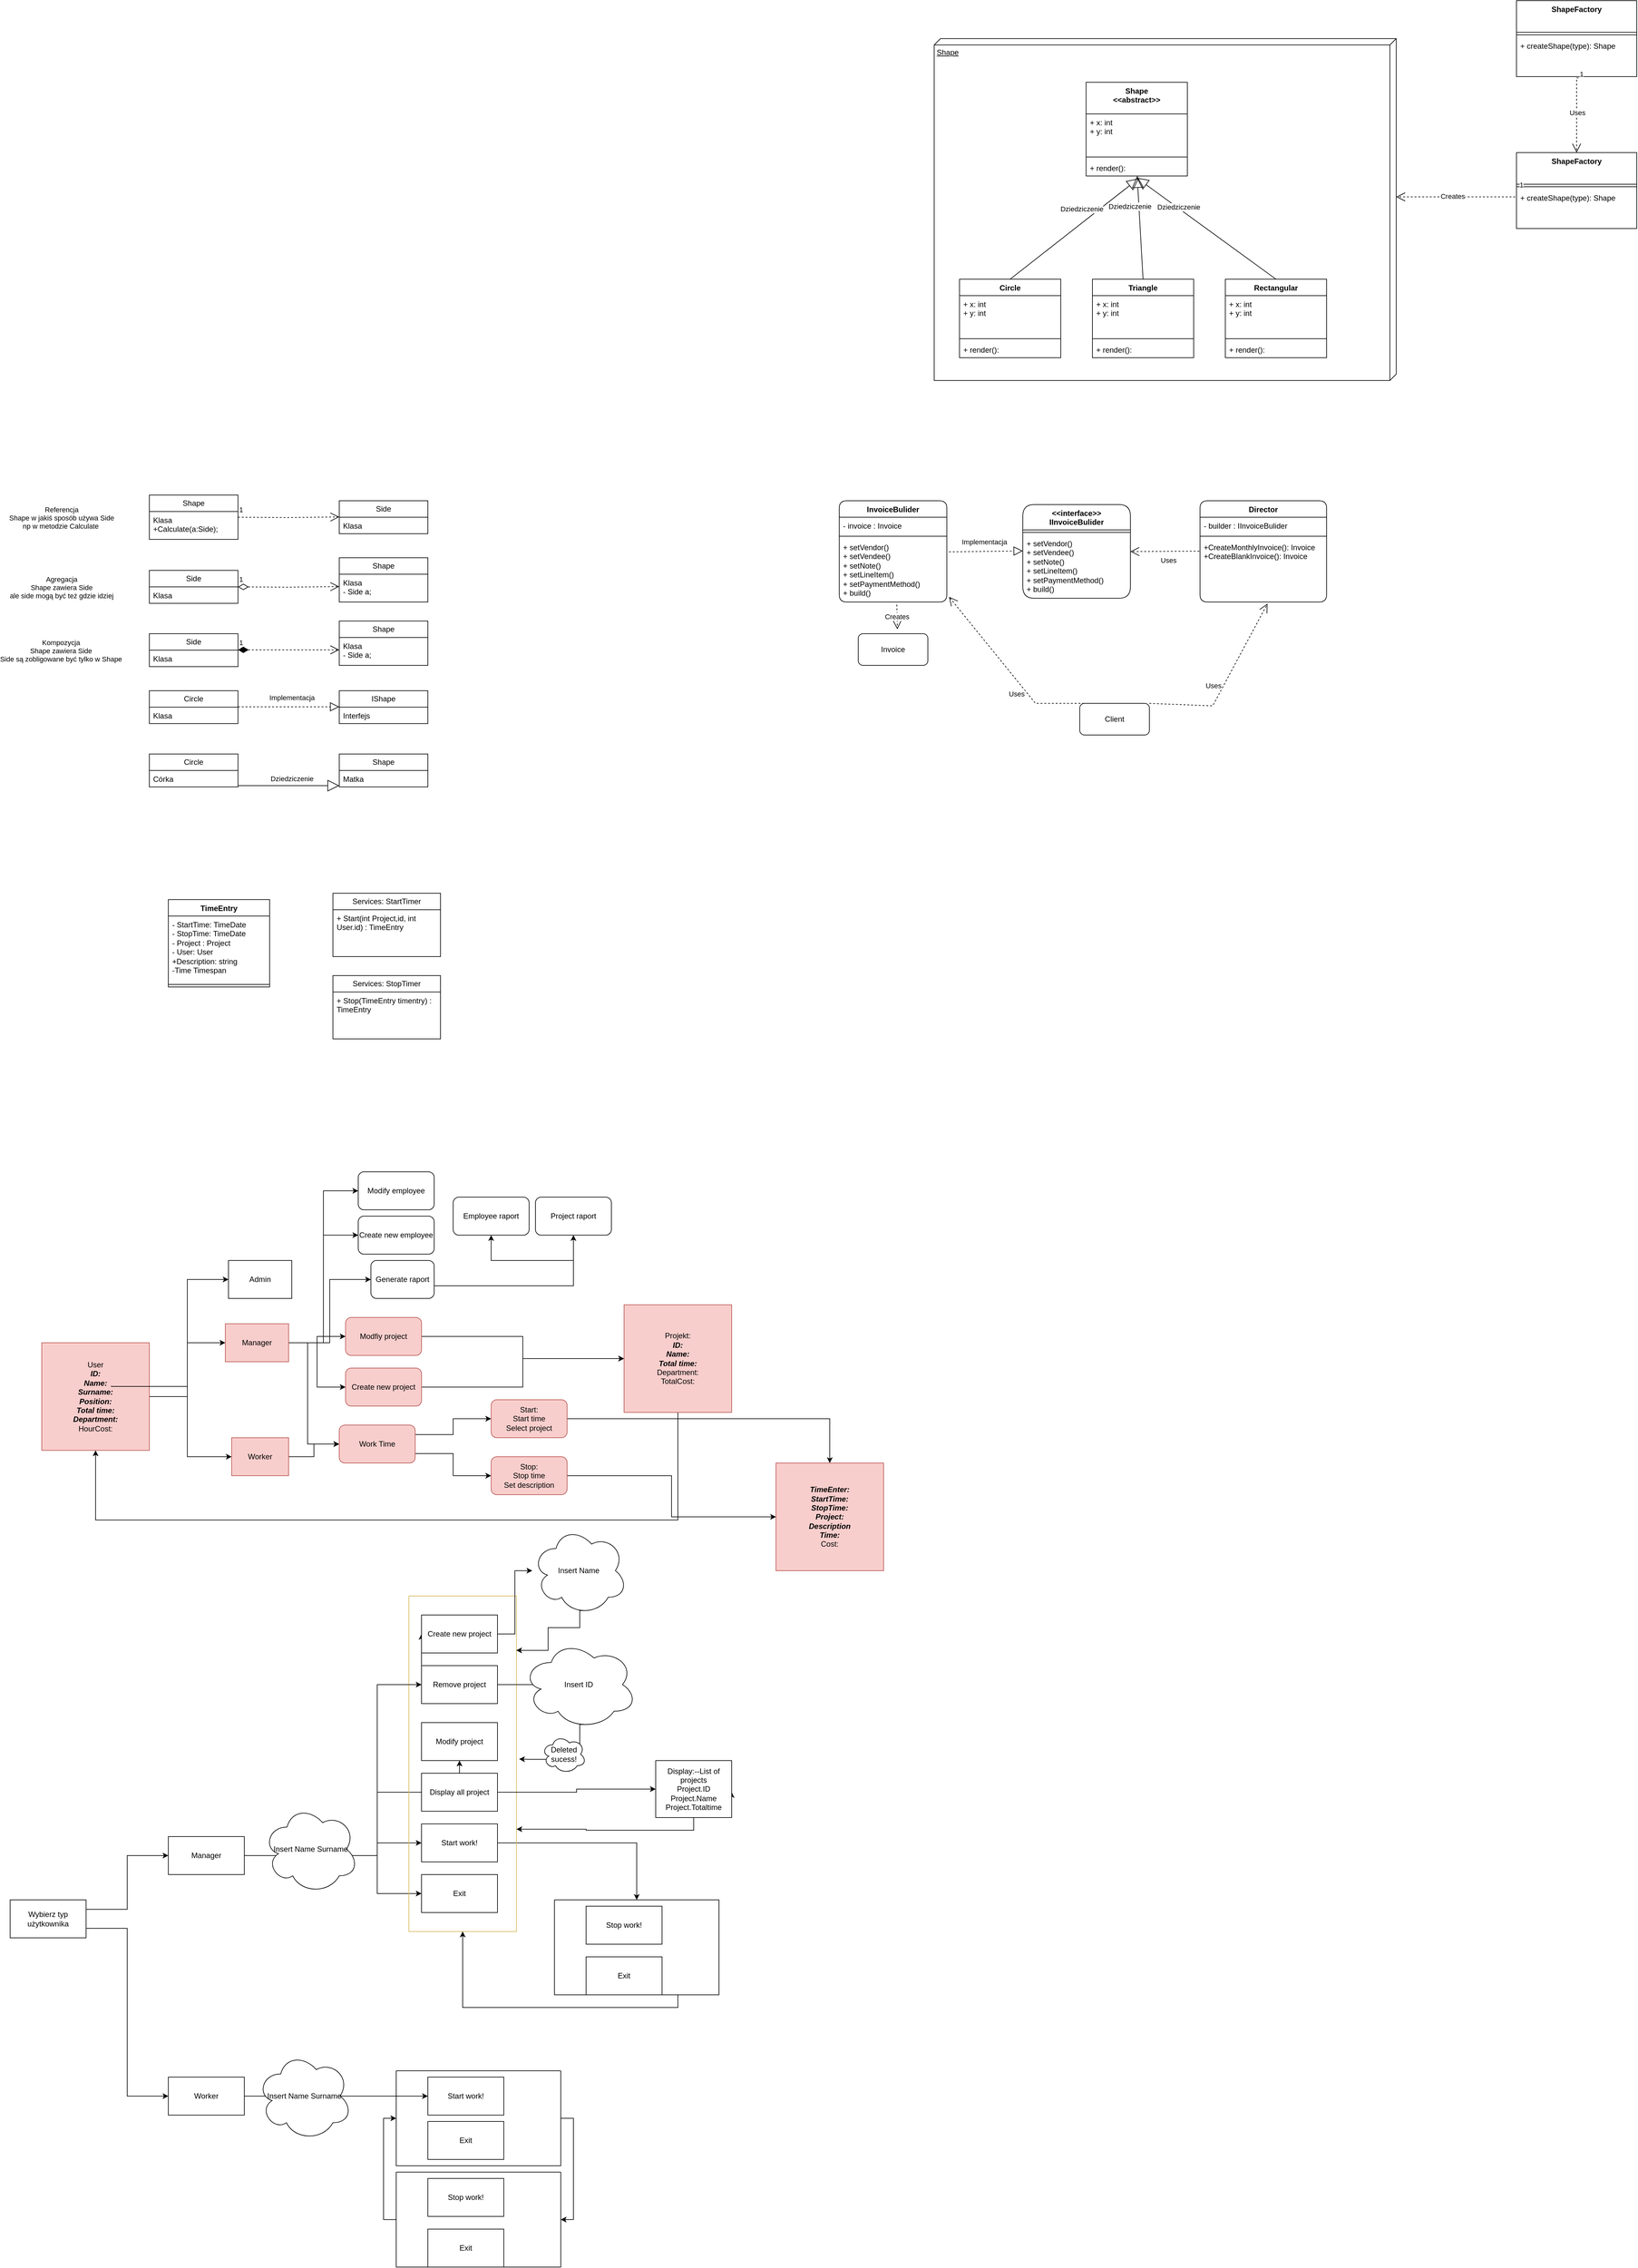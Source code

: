 <mxfile version="23.0.1" type="github">
  <diagram name="Strona-1" id="yKga03g6jz8WkU559Z67">
    <mxGraphModel dx="1434" dy="3084" grid="1" gridSize="10" guides="1" tooltips="1" connect="1" arrows="1" fold="1" page="1" pageScale="1" pageWidth="827" pageHeight="1169" math="0" shadow="0">
      <root>
        <mxCell id="0" />
        <mxCell id="1" parent="0" />
        <mxCell id="mdG-KwgYNuyGTxRHiD6k-51" value="Shape" style="verticalAlign=top;align=left;spacingTop=8;spacingLeft=2;spacingRight=12;shape=cube;size=10;direction=south;fontStyle=4;html=1;whiteSpace=wrap;" vertex="1" parent="1">
          <mxGeometry x="1510" y="-1970" width="730" height="540" as="geometry" />
        </mxCell>
        <mxCell id="QNOfKq-FGGehNb9AUrvW-5" style="edgeStyle=orthogonalEdgeStyle;rounded=0;orthogonalLoop=1;jettySize=auto;html=1;exitX=1;exitY=0.5;exitDx=0;exitDy=0;entryX=0;entryY=0.5;entryDx=0;entryDy=0;" parent="1" source="QNOfKq-FGGehNb9AUrvW-1" target="QNOfKq-FGGehNb9AUrvW-4" edge="1">
          <mxGeometry relative="1" as="geometry" />
        </mxCell>
        <mxCell id="QNOfKq-FGGehNb9AUrvW-7" style="edgeStyle=orthogonalEdgeStyle;rounded=0;orthogonalLoop=1;jettySize=auto;html=1;exitX=1;exitY=0.5;exitDx=0;exitDy=0;" parent="1" source="QNOfKq-FGGehNb9AUrvW-1" target="QNOfKq-FGGehNb9AUrvW-6" edge="1">
          <mxGeometry relative="1" as="geometry">
            <Array as="points">
              <mxPoint x="330" y="175" />
              <mxPoint x="330" y="270" />
            </Array>
          </mxGeometry>
        </mxCell>
        <mxCell id="QNOfKq-FGGehNb9AUrvW-1" value="User&lt;br&gt;&lt;b&gt;&lt;i&gt;ID:&lt;br&gt;Name:&lt;br&gt;Surname:&lt;br&gt;Position:&lt;br&gt;Total time:&lt;br&gt;Department:&lt;/i&gt;&lt;/b&gt;&lt;br&gt;HourCost:" style="rounded=0;whiteSpace=wrap;html=1;fillColor=#f8cecc;strokeColor=#b85450;" parent="1" vertex="1">
          <mxGeometry x="100" y="90" width="170" height="170" as="geometry" />
        </mxCell>
        <mxCell id="QNOfKq-FGGehNb9AUrvW-11" style="edgeStyle=orthogonalEdgeStyle;rounded=0;orthogonalLoop=1;jettySize=auto;html=1;exitX=1;exitY=0.5;exitDx=0;exitDy=0;entryX=0;entryY=0.5;entryDx=0;entryDy=0;" parent="1" source="QNOfKq-FGGehNb9AUrvW-4" target="QNOfKq-FGGehNb9AUrvW-9" edge="1">
          <mxGeometry relative="1" as="geometry">
            <Array as="points">
              <mxPoint x="520" y="90" />
              <mxPoint x="520" y="250" />
            </Array>
          </mxGeometry>
        </mxCell>
        <mxCell id="QNOfKq-FGGehNb9AUrvW-13" style="edgeStyle=orthogonalEdgeStyle;rounded=0;orthogonalLoop=1;jettySize=auto;html=1;exitX=1;exitY=0.5;exitDx=0;exitDy=0;entryX=0;entryY=0.5;entryDx=0;entryDy=0;" parent="1" source="QNOfKq-FGGehNb9AUrvW-4" target="QNOfKq-FGGehNb9AUrvW-12" edge="1">
          <mxGeometry relative="1" as="geometry" />
        </mxCell>
        <mxCell id="QNOfKq-FGGehNb9AUrvW-15" style="edgeStyle=orthogonalEdgeStyle;rounded=0;orthogonalLoop=1;jettySize=auto;html=1;exitX=1;exitY=0.5;exitDx=0;exitDy=0;entryX=0;entryY=0.5;entryDx=0;entryDy=0;" parent="1" source="QNOfKq-FGGehNb9AUrvW-4" target="QNOfKq-FGGehNb9AUrvW-14" edge="1">
          <mxGeometry relative="1" as="geometry" />
        </mxCell>
        <mxCell id="QNOfKq-FGGehNb9AUrvW-16" style="edgeStyle=orthogonalEdgeStyle;rounded=0;orthogonalLoop=1;jettySize=auto;html=1;exitX=1;exitY=0.5;exitDx=0;exitDy=0;entryX=0;entryY=0.5;entryDx=0;entryDy=0;" parent="1" source="QNOfKq-FGGehNb9AUrvW-4" target="QNOfKq-FGGehNb9AUrvW-17" edge="1">
          <mxGeometry relative="1" as="geometry">
            <mxPoint x="530.0" y="20" as="targetPoint" />
          </mxGeometry>
        </mxCell>
        <mxCell id="QNOfKq-FGGehNb9AUrvW-18" style="edgeStyle=orthogonalEdgeStyle;rounded=0;orthogonalLoop=1;jettySize=auto;html=1;exitX=1;exitY=0.5;exitDx=0;exitDy=0;entryX=0;entryY=0.5;entryDx=0;entryDy=0;" parent="1" source="QNOfKq-FGGehNb9AUrvW-4" target="QNOfKq-FGGehNb9AUrvW-19" edge="1">
          <mxGeometry relative="1" as="geometry">
            <mxPoint x="530" y="-70" as="targetPoint" />
          </mxGeometry>
        </mxCell>
        <mxCell id="QNOfKq-FGGehNb9AUrvW-26" style="edgeStyle=orthogonalEdgeStyle;rounded=0;orthogonalLoop=1;jettySize=auto;html=1;exitX=1;exitY=0.5;exitDx=0;exitDy=0;entryX=0;entryY=0.5;entryDx=0;entryDy=0;" parent="1" source="QNOfKq-FGGehNb9AUrvW-4" target="QNOfKq-FGGehNb9AUrvW-25" edge="1">
          <mxGeometry relative="1" as="geometry" />
        </mxCell>
        <mxCell id="QNOfKq-FGGehNb9AUrvW-4" value="Manager" style="rounded=0;whiteSpace=wrap;html=1;fillColor=#f8cecc;strokeColor=#b85450;" parent="1" vertex="1">
          <mxGeometry x="390" y="60" width="100" height="60" as="geometry" />
        </mxCell>
        <mxCell id="QNOfKq-FGGehNb9AUrvW-10" style="edgeStyle=orthogonalEdgeStyle;rounded=0;orthogonalLoop=1;jettySize=auto;html=1;exitX=1;exitY=0.5;exitDx=0;exitDy=0;" parent="1" source="QNOfKq-FGGehNb9AUrvW-6" target="QNOfKq-FGGehNb9AUrvW-9" edge="1">
          <mxGeometry relative="1" as="geometry" />
        </mxCell>
        <mxCell id="QNOfKq-FGGehNb9AUrvW-6" value="Worker" style="rounded=0;whiteSpace=wrap;html=1;fillColor=#f8cecc;strokeColor=#b85450;" parent="1" vertex="1">
          <mxGeometry x="400" y="240" width="90" height="60" as="geometry" />
        </mxCell>
        <mxCell id="QNOfKq-FGGehNb9AUrvW-30" style="edgeStyle=orthogonalEdgeStyle;rounded=0;orthogonalLoop=1;jettySize=auto;html=1;exitX=1;exitY=0.25;exitDx=0;exitDy=0;entryX=0;entryY=0.5;entryDx=0;entryDy=0;" parent="1" source="QNOfKq-FGGehNb9AUrvW-9" target="QNOfKq-FGGehNb9AUrvW-34" edge="1">
          <mxGeometry relative="1" as="geometry">
            <mxPoint x="760" y="235" as="targetPoint" />
          </mxGeometry>
        </mxCell>
        <mxCell id="QNOfKq-FGGehNb9AUrvW-31" style="edgeStyle=orthogonalEdgeStyle;rounded=0;orthogonalLoop=1;jettySize=auto;html=1;exitX=1;exitY=0.75;exitDx=0;exitDy=0;entryX=0;entryY=0.5;entryDx=0;entryDy=0;" parent="1" source="QNOfKq-FGGehNb9AUrvW-9" target="QNOfKq-FGGehNb9AUrvW-32" edge="1">
          <mxGeometry relative="1" as="geometry">
            <mxPoint x="760" y="265" as="targetPoint" />
          </mxGeometry>
        </mxCell>
        <mxCell id="QNOfKq-FGGehNb9AUrvW-9" value="Work Time" style="rounded=1;whiteSpace=wrap;html=1;fillColor=#f8cecc;strokeColor=#b85450;" parent="1" vertex="1">
          <mxGeometry x="570" y="220" width="120" height="60" as="geometry" />
        </mxCell>
        <mxCell id="QNOfKq-FGGehNb9AUrvW-24" style="edgeStyle=orthogonalEdgeStyle;rounded=0;orthogonalLoop=1;jettySize=auto;html=1;exitX=1;exitY=0.5;exitDx=0;exitDy=0;entryX=0;entryY=0.5;entryDx=0;entryDy=0;" parent="1" source="QNOfKq-FGGehNb9AUrvW-12" target="QNOfKq-FGGehNb9AUrvW-23" edge="1">
          <mxGeometry relative="1" as="geometry" />
        </mxCell>
        <mxCell id="QNOfKq-FGGehNb9AUrvW-12" value="Create new project" style="rounded=1;whiteSpace=wrap;html=1;fillColor=#f8cecc;strokeColor=#b85450;" parent="1" vertex="1">
          <mxGeometry x="580" y="130" width="120" height="60" as="geometry" />
        </mxCell>
        <mxCell id="QNOfKq-FGGehNb9AUrvW-35" style="edgeStyle=orthogonalEdgeStyle;rounded=0;orthogonalLoop=1;jettySize=auto;html=1;exitX=1;exitY=0.5;exitDx=0;exitDy=0;entryX=0;entryY=0.5;entryDx=0;entryDy=0;" parent="1" source="QNOfKq-FGGehNb9AUrvW-14" target="QNOfKq-FGGehNb9AUrvW-23" edge="1">
          <mxGeometry relative="1" as="geometry">
            <Array as="points">
              <mxPoint x="860" y="80" />
              <mxPoint x="860" y="115" />
            </Array>
          </mxGeometry>
        </mxCell>
        <mxCell id="QNOfKq-FGGehNb9AUrvW-14" value="Modfiy project" style="rounded=1;whiteSpace=wrap;html=1;fillColor=#f8cecc;strokeColor=#b85450;" parent="1" vertex="1">
          <mxGeometry x="580" y="50" width="120" height="60" as="geometry" />
        </mxCell>
        <mxCell id="QNOfKq-FGGehNb9AUrvW-22" style="edgeStyle=orthogonalEdgeStyle;rounded=0;orthogonalLoop=1;jettySize=auto;html=1;exitX=1;exitY=0.5;exitDx=0;exitDy=0;entryX=0.5;entryY=1;entryDx=0;entryDy=0;" parent="1" source="QNOfKq-FGGehNb9AUrvW-17" target="QNOfKq-FGGehNb9AUrvW-28" edge="1">
          <mxGeometry relative="1" as="geometry">
            <Array as="points">
              <mxPoint x="940" />
              <mxPoint x="940" y="-40" />
              <mxPoint x="810" y="-40" />
            </Array>
          </mxGeometry>
        </mxCell>
        <mxCell id="QNOfKq-FGGehNb9AUrvW-29" style="edgeStyle=orthogonalEdgeStyle;rounded=0;orthogonalLoop=1;jettySize=auto;html=1;exitX=1;exitY=0.5;exitDx=0;exitDy=0;entryX=0.5;entryY=1;entryDx=0;entryDy=0;" parent="1" source="QNOfKq-FGGehNb9AUrvW-17" target="QNOfKq-FGGehNb9AUrvW-21" edge="1">
          <mxGeometry relative="1" as="geometry">
            <Array as="points">
              <mxPoint x="720" />
              <mxPoint x="940" />
            </Array>
          </mxGeometry>
        </mxCell>
        <mxCell id="QNOfKq-FGGehNb9AUrvW-17" value="Generate raport" style="rounded=1;whiteSpace=wrap;html=1;" parent="1" vertex="1">
          <mxGeometry x="620" y="-40" width="100" height="60" as="geometry" />
        </mxCell>
        <mxCell id="QNOfKq-FGGehNb9AUrvW-19" value="Create new employee" style="rounded=1;whiteSpace=wrap;html=1;" parent="1" vertex="1">
          <mxGeometry x="600" y="-110" width="120" height="60" as="geometry" />
        </mxCell>
        <mxCell id="QNOfKq-FGGehNb9AUrvW-21" value="Project raport" style="rounded=1;whiteSpace=wrap;html=1;" parent="1" vertex="1">
          <mxGeometry x="880" y="-140" width="120" height="60" as="geometry" />
        </mxCell>
        <mxCell id="QNOfKq-FGGehNb9AUrvW-27" style="edgeStyle=orthogonalEdgeStyle;rounded=0;orthogonalLoop=1;jettySize=auto;html=1;exitX=0.5;exitY=1;exitDx=0;exitDy=0;entryX=0.5;entryY=1;entryDx=0;entryDy=0;" parent="1" source="QNOfKq-FGGehNb9AUrvW-23" target="QNOfKq-FGGehNb9AUrvW-1" edge="1">
          <mxGeometry relative="1" as="geometry">
            <Array as="points">
              <mxPoint x="1105" y="370" />
              <mxPoint x="185" y="370" />
            </Array>
          </mxGeometry>
        </mxCell>
        <mxCell id="QNOfKq-FGGehNb9AUrvW-23" value="Projekt:&lt;br&gt;&lt;i style=&quot;font-weight: bold;&quot;&gt;ID:&lt;/i&gt;&lt;br&gt;&lt;i style=&quot;font-weight: bold;&quot;&gt;Name:&lt;/i&gt;&lt;br&gt;&lt;i style=&quot;font-weight: bold;&quot;&gt;Total time:&lt;/i&gt;&lt;br&gt;Department:&lt;br&gt;TotalCost:" style="rounded=0;whiteSpace=wrap;html=1;fillColor=#f8cecc;strokeColor=#b85450;" parent="1" vertex="1">
          <mxGeometry x="1020" y="30" width="170" height="170" as="geometry" />
        </mxCell>
        <mxCell id="QNOfKq-FGGehNb9AUrvW-25" value="Modify employee" style="rounded=1;whiteSpace=wrap;html=1;" parent="1" vertex="1">
          <mxGeometry x="600" y="-180" width="120" height="60" as="geometry" />
        </mxCell>
        <mxCell id="QNOfKq-FGGehNb9AUrvW-28" value="Employee raport" style="rounded=1;whiteSpace=wrap;html=1;" parent="1" vertex="1">
          <mxGeometry x="750" y="-140" width="120" height="60" as="geometry" />
        </mxCell>
        <mxCell id="QNOfKq-FGGehNb9AUrvW-38" style="edgeStyle=orthogonalEdgeStyle;rounded=0;orthogonalLoop=1;jettySize=auto;html=1;exitX=1;exitY=0.5;exitDx=0;exitDy=0;" parent="1" source="QNOfKq-FGGehNb9AUrvW-32" target="QNOfKq-FGGehNb9AUrvW-36" edge="1">
          <mxGeometry relative="1" as="geometry" />
        </mxCell>
        <mxCell id="QNOfKq-FGGehNb9AUrvW-32" value="Stop:&lt;br&gt;Stop time&lt;br&gt;Set description" style="rounded=1;whiteSpace=wrap;html=1;fillColor=#f8cecc;strokeColor=#b85450;" parent="1" vertex="1">
          <mxGeometry x="810" y="270" width="120" height="60" as="geometry" />
        </mxCell>
        <mxCell id="QNOfKq-FGGehNb9AUrvW-37" style="edgeStyle=orthogonalEdgeStyle;rounded=0;orthogonalLoop=1;jettySize=auto;html=1;exitX=1;exitY=0.5;exitDx=0;exitDy=0;" parent="1" source="QNOfKq-FGGehNb9AUrvW-34" target="QNOfKq-FGGehNb9AUrvW-36" edge="1">
          <mxGeometry relative="1" as="geometry" />
        </mxCell>
        <mxCell id="QNOfKq-FGGehNb9AUrvW-34" value="Start:&lt;br&gt;Start time&lt;br&gt;Select project" style="rounded=1;whiteSpace=wrap;html=1;fillColor=#f8cecc;strokeColor=#b85450;" parent="1" vertex="1">
          <mxGeometry x="810" y="180" width="120" height="60" as="geometry" />
        </mxCell>
        <mxCell id="QNOfKq-FGGehNb9AUrvW-36" value="&lt;b&gt;&lt;i&gt;TimeEnter:&lt;br&gt;StartTime:&lt;br&gt;StopTime:&lt;br&gt;Project:&lt;br&gt;Description&lt;br&gt;Time:&lt;/i&gt;&lt;/b&gt;&lt;br&gt;Cost:" style="rounded=0;whiteSpace=wrap;html=1;fillColor=#f8cecc;strokeColor=#b85450;" parent="1" vertex="1">
          <mxGeometry x="1260" y="280" width="170" height="170" as="geometry" />
        </mxCell>
        <mxCell id="QNOfKq-FGGehNb9AUrvW-39" value="Admin" style="rounded=0;whiteSpace=wrap;html=1;" parent="1" vertex="1">
          <mxGeometry x="395" y="-40" width="100" height="60" as="geometry" />
        </mxCell>
        <mxCell id="QNOfKq-FGGehNb9AUrvW-40" style="edgeStyle=orthogonalEdgeStyle;rounded=0;orthogonalLoop=1;jettySize=auto;html=1;exitX=1;exitY=0.5;exitDx=0;exitDy=0;entryX=0;entryY=0.5;entryDx=0;entryDy=0;" parent="1" target="QNOfKq-FGGehNb9AUrvW-39" edge="1">
          <mxGeometry relative="1" as="geometry">
            <mxPoint x="210" y="157.98" as="sourcePoint" />
            <mxPoint x="310" y="-40" as="targetPoint" />
            <Array as="points">
              <mxPoint x="210" y="159" />
              <mxPoint x="330" y="159" />
              <mxPoint x="330" y="-10" />
            </Array>
          </mxGeometry>
        </mxCell>
        <mxCell id="SCXQhNfWWqAkwV2kOfwK-6" style="edgeStyle=orthogonalEdgeStyle;rounded=0;orthogonalLoop=1;jettySize=auto;html=1;exitX=1;exitY=0.25;exitDx=0;exitDy=0;entryX=0;entryY=0.5;entryDx=0;entryDy=0;" parent="1" source="SCXQhNfWWqAkwV2kOfwK-1" target="SCXQhNfWWqAkwV2kOfwK-2" edge="1">
          <mxGeometry relative="1" as="geometry" />
        </mxCell>
        <mxCell id="SCXQhNfWWqAkwV2kOfwK-7" style="edgeStyle=orthogonalEdgeStyle;rounded=0;orthogonalLoop=1;jettySize=auto;html=1;exitX=1;exitY=0.75;exitDx=0;exitDy=0;entryX=0;entryY=0.5;entryDx=0;entryDy=0;" parent="1" source="SCXQhNfWWqAkwV2kOfwK-1" target="SCXQhNfWWqAkwV2kOfwK-3" edge="1">
          <mxGeometry relative="1" as="geometry" />
        </mxCell>
        <mxCell id="SCXQhNfWWqAkwV2kOfwK-1" value="Wybierz typ użytkownika" style="rounded=0;whiteSpace=wrap;html=1;" parent="1" vertex="1">
          <mxGeometry x="50" y="970" width="120" height="60" as="geometry" />
        </mxCell>
        <mxCell id="SCXQhNfWWqAkwV2kOfwK-11" style="edgeStyle=orthogonalEdgeStyle;rounded=0;orthogonalLoop=1;jettySize=auto;html=1;exitX=1;exitY=0.5;exitDx=0;exitDy=0;entryX=0;entryY=0.5;entryDx=0;entryDy=0;" parent="1" source="SCXQhNfWWqAkwV2kOfwK-2" target="SCXQhNfWWqAkwV2kOfwK-8" edge="1">
          <mxGeometry relative="1" as="geometry">
            <Array as="points">
              <mxPoint x="630" y="900" />
              <mxPoint x="630" y="630" />
            </Array>
          </mxGeometry>
        </mxCell>
        <mxCell id="SCXQhNfWWqAkwV2kOfwK-12" style="edgeStyle=orthogonalEdgeStyle;rounded=0;orthogonalLoop=1;jettySize=auto;html=1;exitX=1;exitY=0.5;exitDx=0;exitDy=0;" parent="1" source="SCXQhNfWWqAkwV2kOfwK-2" target="SCXQhNfWWqAkwV2kOfwK-9" edge="1">
          <mxGeometry relative="1" as="geometry">
            <Array as="points">
              <mxPoint x="630" y="900" />
              <mxPoint x="630" y="800" />
            </Array>
          </mxGeometry>
        </mxCell>
        <mxCell id="SCXQhNfWWqAkwV2kOfwK-13" style="edgeStyle=orthogonalEdgeStyle;rounded=0;orthogonalLoop=1;jettySize=auto;html=1;exitX=1;exitY=0.5;exitDx=0;exitDy=0;entryX=0;entryY=0.5;entryDx=0;entryDy=0;" parent="1" source="SCXQhNfWWqAkwV2kOfwK-2" target="SCXQhNfWWqAkwV2kOfwK-10" edge="1">
          <mxGeometry relative="1" as="geometry">
            <Array as="points">
              <mxPoint x="630" y="900" />
              <mxPoint x="630" y="880" />
            </Array>
          </mxGeometry>
        </mxCell>
        <mxCell id="SCXQhNfWWqAkwV2kOfwK-23" style="edgeStyle=orthogonalEdgeStyle;rounded=0;orthogonalLoop=1;jettySize=auto;html=1;exitX=1;exitY=0.5;exitDx=0;exitDy=0;entryX=0;entryY=0.5;entryDx=0;entryDy=0;" parent="1" source="SCXQhNfWWqAkwV2kOfwK-2" target="SCXQhNfWWqAkwV2kOfwK-22" edge="1">
          <mxGeometry relative="1" as="geometry">
            <Array as="points">
              <mxPoint x="630" y="900" />
              <mxPoint x="630" y="960" />
            </Array>
          </mxGeometry>
        </mxCell>
        <mxCell id="SCXQhNfWWqAkwV2kOfwK-2" value="Manager" style="rounded=0;whiteSpace=wrap;html=1;" parent="1" vertex="1">
          <mxGeometry x="300" y="870" width="120" height="60" as="geometry" />
        </mxCell>
        <mxCell id="SCXQhNfWWqAkwV2kOfwK-15" style="edgeStyle=orthogonalEdgeStyle;rounded=0;orthogonalLoop=1;jettySize=auto;html=1;exitX=1;exitY=0.5;exitDx=0;exitDy=0;entryX=0;entryY=0.5;entryDx=0;entryDy=0;" parent="1" source="SCXQhNfWWqAkwV2kOfwK-3" target="SCXQhNfWWqAkwV2kOfwK-14" edge="1">
          <mxGeometry relative="1" as="geometry" />
        </mxCell>
        <mxCell id="SCXQhNfWWqAkwV2kOfwK-3" value="Worker" style="rounded=0;whiteSpace=wrap;html=1;" parent="1" vertex="1">
          <mxGeometry x="300" y="1250" width="120" height="60" as="geometry" />
        </mxCell>
        <mxCell id="SCXQhNfWWqAkwV2kOfwK-59" style="edgeStyle=orthogonalEdgeStyle;rounded=0;orthogonalLoop=1;jettySize=auto;html=1;exitX=1;exitY=0.5;exitDx=0;exitDy=0;entryX=0.5;entryY=0;entryDx=0;entryDy=0;" parent="1" source="SCXQhNfWWqAkwV2kOfwK-10" target="SCXQhNfWWqAkwV2kOfwK-58" edge="1">
          <mxGeometry relative="1" as="geometry" />
        </mxCell>
        <mxCell id="SCXQhNfWWqAkwV2kOfwK-10" value="Start work!" style="rounded=0;whiteSpace=wrap;html=1;" parent="1" vertex="1">
          <mxGeometry x="700" y="850" width="120" height="60" as="geometry" />
        </mxCell>
        <mxCell id="SCXQhNfWWqAkwV2kOfwK-14" value="Start work!" style="rounded=0;whiteSpace=wrap;html=1;" parent="1" vertex="1">
          <mxGeometry x="710" y="1250" width="120" height="60" as="geometry" />
        </mxCell>
        <mxCell id="SCXQhNfWWqAkwV2kOfwK-16" value="Stop work!" style="rounded=0;whiteSpace=wrap;html=1;" parent="1" vertex="1">
          <mxGeometry x="710" y="1410" width="120" height="60" as="geometry" />
        </mxCell>
        <mxCell id="SCXQhNfWWqAkwV2kOfwK-20" value="Exit" style="rounded=0;whiteSpace=wrap;html=1;" parent="1" vertex="1">
          <mxGeometry x="710" y="1490" width="120" height="60" as="geometry" />
        </mxCell>
        <mxCell id="SCXQhNfWWqAkwV2kOfwK-22" value="Exit" style="rounded=0;whiteSpace=wrap;html=1;" parent="1" vertex="1">
          <mxGeometry x="700" y="930" width="120" height="60" as="geometry" />
        </mxCell>
        <mxCell id="SCXQhNfWWqAkwV2kOfwK-24" value="" style="swimlane;startSize=0;fillColor=#fff2cc;strokeColor=#d6b656;" parent="1" vertex="1">
          <mxGeometry x="680" y="490" width="170" height="530" as="geometry" />
        </mxCell>
        <mxCell id="SCXQhNfWWqAkwV2kOfwK-8" value="Create new project" style="rounded=0;whiteSpace=wrap;html=1;" parent="SCXQhNfWWqAkwV2kOfwK-24" vertex="1">
          <mxGeometry x="20" y="30" width="120" height="60" as="geometry" />
        </mxCell>
        <mxCell id="SCXQhNfWWqAkwV2kOfwK-9" value="Modify project" style="rounded=0;whiteSpace=wrap;html=1;" parent="SCXQhNfWWqAkwV2kOfwK-24" vertex="1">
          <mxGeometry x="20" y="200" width="120" height="60" as="geometry" />
        </mxCell>
        <mxCell id="SCXQhNfWWqAkwV2kOfwK-42" style="edgeStyle=orthogonalEdgeStyle;rounded=0;orthogonalLoop=1;jettySize=auto;html=1;exitX=1;exitY=0.5;exitDx=0;exitDy=0;" parent="SCXQhNfWWqAkwV2kOfwK-24" source="SCXQhNfWWqAkwV2kOfwK-38" edge="1">
          <mxGeometry relative="1" as="geometry">
            <mxPoint x="330" y="140" as="targetPoint" />
          </mxGeometry>
        </mxCell>
        <mxCell id="SCXQhNfWWqAkwV2kOfwK-38" value="Remove project" style="rounded=0;whiteSpace=wrap;html=1;" parent="SCXQhNfWWqAkwV2kOfwK-24" vertex="1">
          <mxGeometry x="20" y="110" width="120" height="60" as="geometry" />
        </mxCell>
        <mxCell id="SCXQhNfWWqAkwV2kOfwK-44" style="edgeStyle=orthogonalEdgeStyle;rounded=0;orthogonalLoop=1;jettySize=auto;html=1;exitX=1;exitY=0.5;exitDx=0;exitDy=0;" parent="SCXQhNfWWqAkwV2kOfwK-24" source="SCXQhNfWWqAkwV2kOfwK-45" edge="1">
          <mxGeometry relative="1" as="geometry">
            <mxPoint x="510" y="309.833" as="targetPoint" />
            <Array as="points">
              <mxPoint x="510" y="320" />
              <mxPoint x="510" y="320" />
            </Array>
          </mxGeometry>
        </mxCell>
        <mxCell id="SCXQhNfWWqAkwV2kOfwK-43" value="Display all project" style="rounded=0;whiteSpace=wrap;html=1;" parent="SCXQhNfWWqAkwV2kOfwK-24" vertex="1">
          <mxGeometry x="20" y="280" width="120" height="60" as="geometry" />
        </mxCell>
        <mxCell id="SCXQhNfWWqAkwV2kOfwK-45" value="Display:--List of projects&lt;br&gt;Project.ID&lt;br&gt;Project.Name&lt;br&gt;Project.Totaltime" style="rounded=0;whiteSpace=wrap;html=1;" parent="SCXQhNfWWqAkwV2kOfwK-24" vertex="1">
          <mxGeometry x="390" y="260" width="120" height="90" as="geometry" />
        </mxCell>
        <mxCell id="SCXQhNfWWqAkwV2kOfwK-46" value="" style="edgeStyle=orthogonalEdgeStyle;rounded=0;orthogonalLoop=1;jettySize=auto;html=1;exitX=1;exitY=0.5;exitDx=0;exitDy=0;" parent="SCXQhNfWWqAkwV2kOfwK-24" source="SCXQhNfWWqAkwV2kOfwK-43" target="SCXQhNfWWqAkwV2kOfwK-45" edge="1">
          <mxGeometry relative="1" as="geometry">
            <mxPoint x="1190" y="799.833" as="targetPoint" />
            <mxPoint x="820" y="800" as="sourcePoint" />
          </mxGeometry>
        </mxCell>
        <mxCell id="SCXQhNfWWqAkwV2kOfwK-61" style="edgeStyle=orthogonalEdgeStyle;rounded=0;orthogonalLoop=1;jettySize=auto;html=1;exitX=0.5;exitY=1;exitDx=0;exitDy=0;entryX=1;entryY=0.695;entryDx=0;entryDy=0;entryPerimeter=0;" parent="SCXQhNfWWqAkwV2kOfwK-24" source="SCXQhNfWWqAkwV2kOfwK-45" target="SCXQhNfWWqAkwV2kOfwK-24" edge="1">
          <mxGeometry relative="1" as="geometry" />
        </mxCell>
        <mxCell id="SCXQhNfWWqAkwV2kOfwK-25" value="Exit" style="rounded=0;whiteSpace=wrap;html=1;" parent="1" vertex="1">
          <mxGeometry x="710" y="1320" width="120" height="60" as="geometry" />
        </mxCell>
        <mxCell id="SCXQhNfWWqAkwV2kOfwK-34" style="edgeStyle=orthogonalEdgeStyle;rounded=0;orthogonalLoop=1;jettySize=auto;html=1;exitX=1;exitY=0.5;exitDx=0;exitDy=0;entryX=1;entryY=0.5;entryDx=0;entryDy=0;" parent="1" source="SCXQhNfWWqAkwV2kOfwK-26" target="SCXQhNfWWqAkwV2kOfwK-27" edge="1">
          <mxGeometry relative="1" as="geometry">
            <mxPoint x="990" y="1480" as="targetPoint" />
          </mxGeometry>
        </mxCell>
        <mxCell id="SCXQhNfWWqAkwV2kOfwK-26" value="" style="swimlane;startSize=0;" parent="1" vertex="1">
          <mxGeometry x="660" y="1240" width="260" height="150" as="geometry" />
        </mxCell>
        <mxCell id="SCXQhNfWWqAkwV2kOfwK-35" style="edgeStyle=orthogonalEdgeStyle;rounded=0;orthogonalLoop=1;jettySize=auto;html=1;exitX=0;exitY=0.5;exitDx=0;exitDy=0;entryX=0;entryY=0.5;entryDx=0;entryDy=0;" parent="1" source="SCXQhNfWWqAkwV2kOfwK-27" target="SCXQhNfWWqAkwV2kOfwK-26" edge="1">
          <mxGeometry relative="1" as="geometry" />
        </mxCell>
        <mxCell id="SCXQhNfWWqAkwV2kOfwK-27" value="" style="swimlane;startSize=0;" parent="1" vertex="1">
          <mxGeometry x="660" y="1400" width="260" height="150" as="geometry" />
        </mxCell>
        <mxCell id="SCXQhNfWWqAkwV2kOfwK-39" style="edgeStyle=orthogonalEdgeStyle;rounded=0;orthogonalLoop=1;jettySize=auto;html=1;exitX=0.875;exitY=0.5;exitDx=0;exitDy=0;exitPerimeter=0;entryX=0;entryY=0.5;entryDx=0;entryDy=0;" parent="1" source="SCXQhNfWWqAkwV2kOfwK-29" target="SCXQhNfWWqAkwV2kOfwK-38" edge="1">
          <mxGeometry relative="1" as="geometry">
            <Array as="points">
              <mxPoint x="581" y="900" />
              <mxPoint x="630" y="900" />
              <mxPoint x="630" y="630" />
            </Array>
          </mxGeometry>
        </mxCell>
        <mxCell id="SCXQhNfWWqAkwV2kOfwK-29" value="Insert Name Surname" style="ellipse;shape=cloud;whiteSpace=wrap;html=1;" parent="1" vertex="1">
          <mxGeometry x="450" y="820" width="150" height="140" as="geometry" />
        </mxCell>
        <mxCell id="SCXQhNfWWqAkwV2kOfwK-30" value="Insert Name Surname" style="ellipse;shape=cloud;whiteSpace=wrap;html=1;" parent="1" vertex="1">
          <mxGeometry x="440" y="1210" width="150" height="140" as="geometry" />
        </mxCell>
        <mxCell id="SCXQhNfWWqAkwV2kOfwK-31" value="Insert ID&amp;nbsp;&lt;br&gt;" style="ellipse;shape=cloud;whiteSpace=wrap;html=1;" parent="1" vertex="1">
          <mxGeometry x="860" y="560" width="180" height="140" as="geometry" />
        </mxCell>
        <mxCell id="SCXQhNfWWqAkwV2kOfwK-48" value="Insert Name&amp;nbsp;" style="ellipse;shape=cloud;whiteSpace=wrap;html=1;" parent="1" vertex="1">
          <mxGeometry x="875" y="380" width="150" height="140" as="geometry" />
        </mxCell>
        <mxCell id="SCXQhNfWWqAkwV2kOfwK-49" style="edgeStyle=orthogonalEdgeStyle;rounded=0;orthogonalLoop=1;jettySize=auto;html=1;exitX=0.55;exitY=0.95;exitDx=0;exitDy=0;exitPerimeter=0;entryX=1.025;entryY=0.486;entryDx=0;entryDy=0;entryPerimeter=0;" parent="1" source="SCXQhNfWWqAkwV2kOfwK-31" target="SCXQhNfWWqAkwV2kOfwK-24" edge="1">
          <mxGeometry relative="1" as="geometry">
            <Array as="points">
              <mxPoint x="950" y="693" />
              <mxPoint x="950" y="748" />
              <mxPoint x="870" y="748" />
            </Array>
          </mxGeometry>
        </mxCell>
        <mxCell id="SCXQhNfWWqAkwV2kOfwK-50" value="Deleted sucess!" style="ellipse;shape=cloud;whiteSpace=wrap;html=1;" parent="1" vertex="1">
          <mxGeometry x="890" y="710" width="70" height="60" as="geometry" />
        </mxCell>
        <mxCell id="SCXQhNfWWqAkwV2kOfwK-51" style="edgeStyle=orthogonalEdgeStyle;rounded=0;orthogonalLoop=1;jettySize=auto;html=1;exitX=1;exitY=0.5;exitDx=0;exitDy=0;" parent="1" source="SCXQhNfWWqAkwV2kOfwK-8" target="SCXQhNfWWqAkwV2kOfwK-48" edge="1">
          <mxGeometry relative="1" as="geometry" />
        </mxCell>
        <mxCell id="SCXQhNfWWqAkwV2kOfwK-52" style="edgeStyle=orthogonalEdgeStyle;rounded=0;orthogonalLoop=1;jettySize=auto;html=1;exitX=0.55;exitY=0.95;exitDx=0;exitDy=0;exitPerimeter=0;entryX=0.998;entryY=0.162;entryDx=0;entryDy=0;entryPerimeter=0;" parent="1" source="SCXQhNfWWqAkwV2kOfwK-48" target="SCXQhNfWWqAkwV2kOfwK-24" edge="1">
          <mxGeometry relative="1" as="geometry">
            <Array as="points">
              <mxPoint x="950" y="513" />
              <mxPoint x="950" y="540" />
              <mxPoint x="900" y="540" />
              <mxPoint x="900" y="576" />
            </Array>
          </mxGeometry>
        </mxCell>
        <mxCell id="SCXQhNfWWqAkwV2kOfwK-56" value="Stop work!" style="rounded=0;whiteSpace=wrap;html=1;" parent="1" vertex="1">
          <mxGeometry x="960" y="980" width="120" height="60" as="geometry" />
        </mxCell>
        <mxCell id="SCXQhNfWWqAkwV2kOfwK-57" value="Exit" style="rounded=0;whiteSpace=wrap;html=1;" parent="1" vertex="1">
          <mxGeometry x="960" y="1060" width="120" height="60" as="geometry" />
        </mxCell>
        <mxCell id="SCXQhNfWWqAkwV2kOfwK-60" style="edgeStyle=orthogonalEdgeStyle;rounded=0;orthogonalLoop=1;jettySize=auto;html=1;exitX=0.75;exitY=1;exitDx=0;exitDy=0;entryX=0.5;entryY=1;entryDx=0;entryDy=0;" parent="1" source="SCXQhNfWWqAkwV2kOfwK-58" target="SCXQhNfWWqAkwV2kOfwK-24" edge="1">
          <mxGeometry relative="1" as="geometry" />
        </mxCell>
        <mxCell id="SCXQhNfWWqAkwV2kOfwK-58" value="" style="swimlane;startSize=0;" parent="1" vertex="1">
          <mxGeometry x="910" y="970" width="260" height="150" as="geometry" />
        </mxCell>
        <mxCell id="cQKYTx05mYOsWUVWVH_U-2" value="TimeEntry" style="swimlane;fontStyle=1;align=center;verticalAlign=top;childLayout=stackLayout;horizontal=1;startSize=26;horizontalStack=0;resizeParent=1;resizeParentMax=0;resizeLast=0;collapsible=1;marginBottom=0;whiteSpace=wrap;html=1;" parent="1" vertex="1">
          <mxGeometry x="300" y="-610" width="160" height="138" as="geometry">
            <mxRectangle x="350" y="-627" width="100" height="30" as="alternateBounds" />
          </mxGeometry>
        </mxCell>
        <mxCell id="cQKYTx05mYOsWUVWVH_U-3" value="- StartTime: TimeDate&lt;br&gt;- StopTime: TimeDate&lt;br&gt;- Project : Project&lt;br&gt;- User: User&lt;br&gt;+Description: string&lt;br&gt;-Time Timespan&lt;br&gt;" style="text;strokeColor=none;fillColor=none;align=left;verticalAlign=top;spacingLeft=4;spacingRight=4;overflow=hidden;rotatable=0;points=[[0,0.5],[1,0.5]];portConstraint=eastwest;whiteSpace=wrap;html=1;" parent="cQKYTx05mYOsWUVWVH_U-2" vertex="1">
          <mxGeometry y="26" width="160" height="104" as="geometry" />
        </mxCell>
        <mxCell id="cQKYTx05mYOsWUVWVH_U-4" value="" style="line;strokeWidth=1;fillColor=none;align=left;verticalAlign=middle;spacingTop=-1;spacingLeft=3;spacingRight=3;rotatable=0;labelPosition=right;points=[];portConstraint=eastwest;strokeColor=inherit;" parent="cQKYTx05mYOsWUVWVH_U-2" vertex="1">
          <mxGeometry y="130" width="160" height="8" as="geometry" />
        </mxCell>
        <mxCell id="cQKYTx05mYOsWUVWVH_U-10" value="Services: StartTimer" style="swimlane;fontStyle=0;childLayout=stackLayout;horizontal=1;startSize=26;fillColor=none;horizontalStack=0;resizeParent=1;resizeParentMax=0;resizeLast=0;collapsible=1;marginBottom=0;whiteSpace=wrap;html=1;" parent="1" vertex="1">
          <mxGeometry x="560" y="-620" width="170" height="100" as="geometry" />
        </mxCell>
        <mxCell id="cQKYTx05mYOsWUVWVH_U-11" value="+ Start(int Project,id, int User.id) : TimeEntry" style="text;strokeColor=none;fillColor=none;align=left;verticalAlign=top;spacingLeft=4;spacingRight=4;overflow=hidden;rotatable=0;points=[[0,0.5],[1,0.5]];portConstraint=eastwest;whiteSpace=wrap;html=1;" parent="cQKYTx05mYOsWUVWVH_U-10" vertex="1">
          <mxGeometry y="26" width="170" height="74" as="geometry" />
        </mxCell>
        <mxCell id="cQKYTx05mYOsWUVWVH_U-19" value="Services: StopTimer" style="swimlane;fontStyle=0;childLayout=stackLayout;horizontal=1;startSize=26;fillColor=none;horizontalStack=0;resizeParent=1;resizeParentMax=0;resizeLast=0;collapsible=1;marginBottom=0;whiteSpace=wrap;html=1;" parent="1" vertex="1">
          <mxGeometry x="560" y="-490" width="170" height="100" as="geometry" />
        </mxCell>
        <mxCell id="cQKYTx05mYOsWUVWVH_U-20" value="+ Stop(TimeEntry timentry) : TimeEntry" style="text;strokeColor=none;fillColor=none;align=left;verticalAlign=top;spacingLeft=4;spacingRight=4;overflow=hidden;rotatable=0;points=[[0,0.5],[1,0.5]];portConstraint=eastwest;whiteSpace=wrap;html=1;" parent="cQKYTx05mYOsWUVWVH_U-19" vertex="1">
          <mxGeometry y="26" width="170" height="74" as="geometry" />
        </mxCell>
        <mxCell id="cQKYTx05mYOsWUVWVH_U-21" value="" style="endArrow=block;endSize=16;endFill=0;html=1;rounded=0;" parent="1" edge="1">
          <mxGeometry width="160" relative="1" as="geometry">
            <mxPoint x="410" y="-790" as="sourcePoint" />
            <mxPoint x="570" y="-790" as="targetPoint" />
          </mxGeometry>
        </mxCell>
        <mxCell id="cQKYTx05mYOsWUVWVH_U-22" value="Dziedziczenie" style="edgeLabel;html=1;align=center;verticalAlign=middle;resizable=0;points=[];" parent="cQKYTx05mYOsWUVWVH_U-21" vertex="1" connectable="0">
          <mxGeometry x="0.263" y="-1" relative="1" as="geometry">
            <mxPoint x="-16" y="-12" as="offset" />
          </mxGeometry>
        </mxCell>
        <mxCell id="cQKYTx05mYOsWUVWVH_U-23" value="Circle" style="swimlane;fontStyle=0;childLayout=stackLayout;horizontal=1;startSize=26;fillColor=none;horizontalStack=0;resizeParent=1;resizeParentMax=0;resizeLast=0;collapsible=1;marginBottom=0;whiteSpace=wrap;html=1;" parent="1" vertex="1">
          <mxGeometry x="270" y="-840" width="140" height="52" as="geometry" />
        </mxCell>
        <mxCell id="cQKYTx05mYOsWUVWVH_U-25" value="Córka" style="text;strokeColor=none;fillColor=none;align=left;verticalAlign=top;spacingLeft=4;spacingRight=4;overflow=hidden;rotatable=0;points=[[0,0.5],[1,0.5]];portConstraint=eastwest;whiteSpace=wrap;html=1;" parent="cQKYTx05mYOsWUVWVH_U-23" vertex="1">
          <mxGeometry y="26" width="140" height="26" as="geometry" />
        </mxCell>
        <mxCell id="cQKYTx05mYOsWUVWVH_U-27" value="Shape" style="swimlane;fontStyle=0;childLayout=stackLayout;horizontal=1;startSize=26;fillColor=none;horizontalStack=0;resizeParent=1;resizeParentMax=0;resizeLast=0;collapsible=1;marginBottom=0;whiteSpace=wrap;html=1;" parent="1" vertex="1">
          <mxGeometry x="570" y="-840" width="140" height="52" as="geometry" />
        </mxCell>
        <mxCell id="cQKYTx05mYOsWUVWVH_U-29" value="Matka" style="text;strokeColor=none;fillColor=none;align=left;verticalAlign=top;spacingLeft=4;spacingRight=4;overflow=hidden;rotatable=0;points=[[0,0.5],[1,0.5]];portConstraint=eastwest;whiteSpace=wrap;html=1;" parent="cQKYTx05mYOsWUVWVH_U-27" vertex="1">
          <mxGeometry y="26" width="140" height="26" as="geometry" />
        </mxCell>
        <mxCell id="UWL07aWPYAHgZYYo93iV-3" value="Circle" style="swimlane;fontStyle=0;childLayout=stackLayout;horizontal=1;startSize=26;fillColor=none;horizontalStack=0;resizeParent=1;resizeParentMax=0;resizeLast=0;collapsible=1;marginBottom=0;whiteSpace=wrap;html=1;" parent="1" vertex="1">
          <mxGeometry x="270" y="-940" width="140" height="52" as="geometry" />
        </mxCell>
        <mxCell id="UWL07aWPYAHgZYYo93iV-4" value="Klasa" style="text;strokeColor=none;fillColor=none;align=left;verticalAlign=top;spacingLeft=4;spacingRight=4;overflow=hidden;rotatable=0;points=[[0,0.5],[1,0.5]];portConstraint=eastwest;whiteSpace=wrap;html=1;" parent="UWL07aWPYAHgZYYo93iV-3" vertex="1">
          <mxGeometry y="26" width="140" height="26" as="geometry" />
        </mxCell>
        <mxCell id="UWL07aWPYAHgZYYo93iV-5" value="IShape" style="swimlane;fontStyle=0;childLayout=stackLayout;horizontal=1;startSize=26;fillColor=none;horizontalStack=0;resizeParent=1;resizeParentMax=0;resizeLast=0;collapsible=1;marginBottom=0;whiteSpace=wrap;html=1;" parent="1" vertex="1">
          <mxGeometry x="570" y="-940" width="140" height="52" as="geometry" />
        </mxCell>
        <mxCell id="UWL07aWPYAHgZYYo93iV-6" value="Interfejs" style="text;strokeColor=none;fillColor=none;align=left;verticalAlign=top;spacingLeft=4;spacingRight=4;overflow=hidden;rotatable=0;points=[[0,0.5],[1,0.5]];portConstraint=eastwest;whiteSpace=wrap;html=1;" parent="UWL07aWPYAHgZYYo93iV-5" vertex="1">
          <mxGeometry y="26" width="140" height="26" as="geometry" />
        </mxCell>
        <mxCell id="UWL07aWPYAHgZYYo93iV-7" value="" style="endArrow=block;dashed=1;endFill=0;endSize=12;html=1;rounded=0;" parent="1" edge="1">
          <mxGeometry width="160" relative="1" as="geometry">
            <mxPoint x="410" y="-914.5" as="sourcePoint" />
            <mxPoint x="570" y="-914.5" as="targetPoint" />
          </mxGeometry>
        </mxCell>
        <mxCell id="UWL07aWPYAHgZYYo93iV-8" value="Implementacja" style="edgeLabel;html=1;align=center;verticalAlign=middle;resizable=0;points=[];" parent="UWL07aWPYAHgZYYo93iV-7" vertex="1" connectable="0">
          <mxGeometry x="0.362" y="2" relative="1" as="geometry">
            <mxPoint x="-24" y="-13" as="offset" />
          </mxGeometry>
        </mxCell>
        <mxCell id="UWL07aWPYAHgZYYo93iV-9" value="Side" style="swimlane;fontStyle=0;childLayout=stackLayout;horizontal=1;startSize=26;fillColor=none;horizontalStack=0;resizeParent=1;resizeParentMax=0;resizeLast=0;collapsible=1;marginBottom=0;whiteSpace=wrap;html=1;" parent="1" vertex="1">
          <mxGeometry x="270" y="-1030" width="140" height="52" as="geometry" />
        </mxCell>
        <mxCell id="UWL07aWPYAHgZYYo93iV-10" value="Klasa" style="text;strokeColor=none;fillColor=none;align=left;verticalAlign=top;spacingLeft=4;spacingRight=4;overflow=hidden;rotatable=0;points=[[0,0.5],[1,0.5]];portConstraint=eastwest;whiteSpace=wrap;html=1;" parent="UWL07aWPYAHgZYYo93iV-9" vertex="1">
          <mxGeometry y="26" width="140" height="26" as="geometry" />
        </mxCell>
        <mxCell id="UWL07aWPYAHgZYYo93iV-11" value="Shape" style="swimlane;fontStyle=0;childLayout=stackLayout;horizontal=1;startSize=26;fillColor=none;horizontalStack=0;resizeParent=1;resizeParentMax=0;resizeLast=0;collapsible=1;marginBottom=0;whiteSpace=wrap;html=1;" parent="1" vertex="1">
          <mxGeometry x="570" y="-1050" width="140" height="70" as="geometry" />
        </mxCell>
        <mxCell id="UWL07aWPYAHgZYYo93iV-12" value="Klasa&lt;br&gt;- Side a;" style="text;strokeColor=none;fillColor=none;align=left;verticalAlign=top;spacingLeft=4;spacingRight=4;overflow=hidden;rotatable=0;points=[[0,0.5],[1,0.5]];portConstraint=eastwest;whiteSpace=wrap;html=1;" parent="UWL07aWPYAHgZYYo93iV-11" vertex="1">
          <mxGeometry y="26" width="140" height="44" as="geometry" />
        </mxCell>
        <mxCell id="UWL07aWPYAHgZYYo93iV-17" value="1" style="endArrow=open;html=1;endSize=12;startArrow=diamondThin;startSize=14;startFill=1;edgeStyle=orthogonalEdgeStyle;align=left;verticalAlign=bottom;rounded=0;dashed=1;" parent="1" edge="1">
          <mxGeometry x="-1" y="3" relative="1" as="geometry">
            <mxPoint x="410" y="-1004.5" as="sourcePoint" />
            <mxPoint x="570" y="-1004.5" as="targetPoint" />
          </mxGeometry>
        </mxCell>
        <mxCell id="UWL07aWPYAHgZYYo93iV-18" value="Kompozycja&lt;br&gt;Shape zawiera Side&lt;br&gt;Side są zobligowane być tylko w Shape" style="edgeLabel;html=1;align=center;verticalAlign=middle;resizable=0;points=[];" parent="UWL07aWPYAHgZYYo93iV-17" vertex="1" connectable="0">
          <mxGeometry x="-0.087" y="3" relative="1" as="geometry">
            <mxPoint x="-353" y="4" as="offset" />
          </mxGeometry>
        </mxCell>
        <mxCell id="UWL07aWPYAHgZYYo93iV-19" value="Side" style="swimlane;fontStyle=0;childLayout=stackLayout;horizontal=1;startSize=26;fillColor=none;horizontalStack=0;resizeParent=1;resizeParentMax=0;resizeLast=0;collapsible=1;marginBottom=0;whiteSpace=wrap;html=1;" parent="1" vertex="1">
          <mxGeometry x="270" y="-1130" width="140" height="52" as="geometry" />
        </mxCell>
        <mxCell id="UWL07aWPYAHgZYYo93iV-20" value="Klasa" style="text;strokeColor=none;fillColor=none;align=left;verticalAlign=top;spacingLeft=4;spacingRight=4;overflow=hidden;rotatable=0;points=[[0,0.5],[1,0.5]];portConstraint=eastwest;whiteSpace=wrap;html=1;" parent="UWL07aWPYAHgZYYo93iV-19" vertex="1">
          <mxGeometry y="26" width="140" height="26" as="geometry" />
        </mxCell>
        <mxCell id="UWL07aWPYAHgZYYo93iV-21" value="Shape" style="swimlane;fontStyle=0;childLayout=stackLayout;horizontal=1;startSize=26;fillColor=none;horizontalStack=0;resizeParent=1;resizeParentMax=0;resizeLast=0;collapsible=1;marginBottom=0;whiteSpace=wrap;html=1;" parent="1" vertex="1">
          <mxGeometry x="570" y="-1150" width="140" height="70" as="geometry" />
        </mxCell>
        <mxCell id="UWL07aWPYAHgZYYo93iV-22" value="Klasa&lt;br&gt;- Side a;" style="text;strokeColor=none;fillColor=none;align=left;verticalAlign=top;spacingLeft=4;spacingRight=4;overflow=hidden;rotatable=0;points=[[0,0.5],[1,0.5]];portConstraint=eastwest;whiteSpace=wrap;html=1;" parent="UWL07aWPYAHgZYYo93iV-21" vertex="1">
          <mxGeometry y="26" width="140" height="44" as="geometry" />
        </mxCell>
        <mxCell id="UWL07aWPYAHgZYYo93iV-23" value="1" style="endArrow=open;html=1;endSize=12;startArrow=diamondThin;startSize=14;startFill=0;edgeStyle=orthogonalEdgeStyle;align=left;verticalAlign=bottom;rounded=0;dashed=1;" parent="1" edge="1">
          <mxGeometry x="-1" y="3" relative="1" as="geometry">
            <mxPoint x="410" y="-1104" as="sourcePoint" />
            <mxPoint x="570" y="-1104.5" as="targetPoint" />
          </mxGeometry>
        </mxCell>
        <mxCell id="UWL07aWPYAHgZYYo93iV-24" value="Agregacja&lt;br&gt;Shape zawiera Side&lt;br&gt;ale side mogą być też gdzie idziej" style="edgeLabel;html=1;align=center;verticalAlign=middle;resizable=0;points=[];" parent="UWL07aWPYAHgZYYo93iV-23" vertex="1" connectable="0">
          <mxGeometry x="-0.087" y="3" relative="1" as="geometry">
            <mxPoint x="-353" y="3" as="offset" />
          </mxGeometry>
        </mxCell>
        <mxCell id="UWL07aWPYAHgZYYo93iV-26" value="Side" style="swimlane;fontStyle=0;childLayout=stackLayout;horizontal=1;startSize=26;fillColor=none;horizontalStack=0;resizeParent=1;resizeParentMax=0;resizeLast=0;collapsible=1;marginBottom=0;whiteSpace=wrap;html=1;" parent="1" vertex="1">
          <mxGeometry x="570" y="-1240" width="140" height="52" as="geometry" />
        </mxCell>
        <mxCell id="UWL07aWPYAHgZYYo93iV-27" value="Klasa" style="text;strokeColor=none;fillColor=none;align=left;verticalAlign=top;spacingLeft=4;spacingRight=4;overflow=hidden;rotatable=0;points=[[0,0.5],[1,0.5]];portConstraint=eastwest;whiteSpace=wrap;html=1;" parent="UWL07aWPYAHgZYYo93iV-26" vertex="1">
          <mxGeometry y="26" width="140" height="26" as="geometry" />
        </mxCell>
        <mxCell id="UWL07aWPYAHgZYYo93iV-28" value="Shape" style="swimlane;fontStyle=0;childLayout=stackLayout;horizontal=1;startSize=26;fillColor=none;horizontalStack=0;resizeParent=1;resizeParentMax=0;resizeLast=0;collapsible=1;marginBottom=0;whiteSpace=wrap;html=1;" parent="1" vertex="1">
          <mxGeometry x="270" y="-1249" width="140" height="70" as="geometry" />
        </mxCell>
        <mxCell id="UWL07aWPYAHgZYYo93iV-29" value="Klasa&lt;br&gt;+Calculate(a:Side);" style="text;strokeColor=none;fillColor=none;align=left;verticalAlign=top;spacingLeft=4;spacingRight=4;overflow=hidden;rotatable=0;points=[[0,0.5],[1,0.5]];portConstraint=eastwest;whiteSpace=wrap;html=1;" parent="UWL07aWPYAHgZYYo93iV-28" vertex="1">
          <mxGeometry y="26" width="140" height="44" as="geometry" />
        </mxCell>
        <mxCell id="UWL07aWPYAHgZYYo93iV-30" value="1" style="endArrow=open;html=1;endSize=12;startArrow=none;startSize=14;startFill=0;edgeStyle=orthogonalEdgeStyle;align=left;verticalAlign=bottom;rounded=0;dashed=1;" parent="1" edge="1">
          <mxGeometry x="-1" y="3" relative="1" as="geometry">
            <mxPoint x="410" y="-1214" as="sourcePoint" />
            <mxPoint x="570" y="-1214.5" as="targetPoint" />
          </mxGeometry>
        </mxCell>
        <mxCell id="UWL07aWPYAHgZYYo93iV-31" value="Referencja&lt;br&gt;Shape w jakiś sposób używa Side&lt;br&gt;np w metodzie Calculate&amp;nbsp;" style="edgeLabel;html=1;align=center;verticalAlign=middle;resizable=0;points=[];" parent="UWL07aWPYAHgZYYo93iV-30" vertex="1" connectable="0">
          <mxGeometry x="-0.087" y="3" relative="1" as="geometry">
            <mxPoint x="-353" y="3" as="offset" />
          </mxGeometry>
        </mxCell>
        <mxCell id="UWL07aWPYAHgZYYo93iV-32" value="Invoice" style="html=1;whiteSpace=wrap;rounded=1;" parent="1" vertex="1">
          <mxGeometry x="1390" y="-1030" width="110" height="50" as="geometry" />
        </mxCell>
        <mxCell id="UWL07aWPYAHgZYYo93iV-36" value="InvoiceBulider" style="swimlane;fontStyle=1;align=center;verticalAlign=top;childLayout=stackLayout;horizontal=1;startSize=26;horizontalStack=0;resizeParent=1;resizeParentMax=0;resizeLast=0;collapsible=1;marginBottom=0;whiteSpace=wrap;html=1;rounded=1;" parent="1" vertex="1">
          <mxGeometry x="1360" y="-1240" width="170" height="160" as="geometry" />
        </mxCell>
        <mxCell id="UWL07aWPYAHgZYYo93iV-37" value="- invoice : Invoice" style="text;strokeColor=none;fillColor=none;align=left;verticalAlign=top;spacingLeft=4;spacingRight=4;overflow=hidden;rotatable=0;points=[[0,0.5],[1,0.5]];portConstraint=eastwest;whiteSpace=wrap;html=1;" parent="UWL07aWPYAHgZYYo93iV-36" vertex="1">
          <mxGeometry y="26" width="170" height="26" as="geometry" />
        </mxCell>
        <mxCell id="UWL07aWPYAHgZYYo93iV-38" value="" style="line;strokeWidth=1;fillColor=none;align=left;verticalAlign=middle;spacingTop=-1;spacingLeft=3;spacingRight=3;rotatable=0;labelPosition=right;points=[];portConstraint=eastwest;strokeColor=inherit;" parent="UWL07aWPYAHgZYYo93iV-36" vertex="1">
          <mxGeometry y="52" width="170" height="8" as="geometry" />
        </mxCell>
        <mxCell id="UWL07aWPYAHgZYYo93iV-39" value="+ setVendor()&lt;br&gt;+ setVendee()&lt;br&gt;+ setNote()&lt;br&gt;+ setLineItem()&lt;br&gt;+ setPaymentMethod()&lt;br&gt;+ build()" style="text;strokeColor=none;fillColor=none;align=left;verticalAlign=top;spacingLeft=4;spacingRight=4;overflow=hidden;rotatable=0;points=[[0,0.5],[1,0.5]];portConstraint=eastwest;whiteSpace=wrap;html=1;" parent="UWL07aWPYAHgZYYo93iV-36" vertex="1">
          <mxGeometry y="60" width="170" height="100" as="geometry" />
        </mxCell>
        <mxCell id="UWL07aWPYAHgZYYo93iV-40" value="Creates" style="endArrow=open;endSize=12;dashed=1;html=1;rounded=0;exitX=0.535;exitY=1.04;exitDx=0;exitDy=0;exitPerimeter=0;entryX=0.46;entryY=0.552;entryDx=0;entryDy=0;entryPerimeter=0;" parent="1" source="UWL07aWPYAHgZYYo93iV-39" edge="1">
          <mxGeometry width="160" relative="1" as="geometry">
            <mxPoint x="1400" y="-1050" as="sourcePoint" />
            <mxPoint x="1451.8" y="-1037.056" as="targetPoint" />
          </mxGeometry>
        </mxCell>
        <mxCell id="UWL07aWPYAHgZYYo93iV-41" value="&amp;lt;&amp;lt;interface&amp;gt;&amp;gt;&lt;br&gt;IInvoiceBulider" style="swimlane;fontStyle=1;align=center;verticalAlign=top;childLayout=stackLayout;horizontal=1;startSize=40;horizontalStack=0;resizeParent=1;resizeParentMax=0;resizeLast=0;collapsible=1;marginBottom=0;whiteSpace=wrap;html=1;rounded=1;" parent="1" vertex="1">
          <mxGeometry x="1650" y="-1234" width="170" height="148" as="geometry" />
        </mxCell>
        <mxCell id="UWL07aWPYAHgZYYo93iV-43" value="" style="line;strokeWidth=1;fillColor=none;align=left;verticalAlign=middle;spacingTop=-1;spacingLeft=3;spacingRight=3;rotatable=0;labelPosition=right;points=[];portConstraint=eastwest;strokeColor=inherit;" parent="UWL07aWPYAHgZYYo93iV-41" vertex="1">
          <mxGeometry y="40" width="170" height="8" as="geometry" />
        </mxCell>
        <mxCell id="UWL07aWPYAHgZYYo93iV-44" value="+ setVendor()&lt;br&gt;+ setVendee()&lt;br&gt;+ setNote()&lt;br&gt;+ setLineItem()&lt;br&gt;+ setPaymentMethod()&lt;br&gt;+ build()" style="text;strokeColor=none;fillColor=none;align=left;verticalAlign=top;spacingLeft=4;spacingRight=4;overflow=hidden;rotatable=0;points=[[0,0.5],[1,0.5]];portConstraint=eastwest;whiteSpace=wrap;html=1;" parent="UWL07aWPYAHgZYYo93iV-41" vertex="1">
          <mxGeometry y="48" width="170" height="100" as="geometry" />
        </mxCell>
        <mxCell id="UWL07aWPYAHgZYYo93iV-45" value="" style="endArrow=block;dashed=1;endFill=0;endSize=12;html=1;rounded=0;entryX=-0.004;entryY=0.054;entryDx=0;entryDy=0;entryPerimeter=0;exitX=1.016;exitY=0.008;exitDx=0;exitDy=0;exitPerimeter=0;" parent="1" edge="1">
          <mxGeometry width="160" relative="1" as="geometry">
            <mxPoint x="1533.4" y="-1159.3" as="sourcePoint" />
            <mxPoint x="1650.0" y="-1160.7" as="targetPoint" />
          </mxGeometry>
        </mxCell>
        <mxCell id="UWL07aWPYAHgZYYo93iV-46" value="Implementacja" style="edgeLabel;html=1;align=center;verticalAlign=middle;resizable=0;points=[];" parent="UWL07aWPYAHgZYYo93iV-45" vertex="1" connectable="0">
          <mxGeometry x="0.362" y="2" relative="1" as="geometry">
            <mxPoint x="-24" y="-13" as="offset" />
          </mxGeometry>
        </mxCell>
        <mxCell id="UWL07aWPYAHgZYYo93iV-47" value="Uses" style="endArrow=open;endSize=12;dashed=1;html=1;rounded=0;exitX=-0.002;exitY=0.287;exitDx=0;exitDy=0;exitPerimeter=0;entryX=1.004;entryY=0.354;entryDx=0;entryDy=0;entryPerimeter=0;" parent="1" edge="1">
          <mxGeometry x="-0.091" y="14" width="160" relative="1" as="geometry">
            <mxPoint x="1928.92" y="-1160.42" as="sourcePoint" />
            <mxPoint x="1820.0" y="-1159.72" as="targetPoint" />
            <mxPoint as="offset" />
          </mxGeometry>
        </mxCell>
        <mxCell id="UWL07aWPYAHgZYYo93iV-49" value="Director" style="swimlane;fontStyle=1;align=center;verticalAlign=top;childLayout=stackLayout;horizontal=1;startSize=26;horizontalStack=0;resizeParent=1;resizeParentMax=0;resizeLast=0;collapsible=1;marginBottom=0;whiteSpace=wrap;html=1;rounded=1;" parent="1" vertex="1">
          <mxGeometry x="1930" y="-1240" width="200" height="160" as="geometry" />
        </mxCell>
        <mxCell id="UWL07aWPYAHgZYYo93iV-50" value="- builder :&amp;nbsp;IInvoiceBulider" style="text;strokeColor=none;fillColor=none;align=left;verticalAlign=top;spacingLeft=4;spacingRight=4;overflow=hidden;rotatable=0;points=[[0,0.5],[1,0.5]];portConstraint=eastwest;whiteSpace=wrap;html=1;" parent="UWL07aWPYAHgZYYo93iV-49" vertex="1">
          <mxGeometry y="26" width="200" height="26" as="geometry" />
        </mxCell>
        <mxCell id="UWL07aWPYAHgZYYo93iV-51" value="" style="line;strokeWidth=1;fillColor=none;align=left;verticalAlign=middle;spacingTop=-1;spacingLeft=3;spacingRight=3;rotatable=0;labelPosition=right;points=[];portConstraint=eastwest;strokeColor=inherit;" parent="UWL07aWPYAHgZYYo93iV-49" vertex="1">
          <mxGeometry y="52" width="200" height="8" as="geometry" />
        </mxCell>
        <mxCell id="UWL07aWPYAHgZYYo93iV-52" value="+CreateMonthlyInvoice(): Invoice&lt;br&gt;+CreateBlankInvoice(): Invoice" style="text;strokeColor=none;fillColor=none;align=left;verticalAlign=top;spacingLeft=4;spacingRight=4;overflow=hidden;rotatable=0;points=[[0,0.5],[1,0.5]];portConstraint=eastwest;whiteSpace=wrap;html=1;" parent="UWL07aWPYAHgZYYo93iV-49" vertex="1">
          <mxGeometry y="60" width="200" height="100" as="geometry" />
        </mxCell>
        <mxCell id="UWL07aWPYAHgZYYo93iV-53" value="Client" style="html=1;whiteSpace=wrap;rounded=1;" parent="1" vertex="1">
          <mxGeometry x="1740" y="-920" width="110" height="50" as="geometry" />
        </mxCell>
        <mxCell id="UWL07aWPYAHgZYYo93iV-55" value="Uses" style="endArrow=open;endSize=12;dashed=1;html=1;rounded=0;exitX=0.5;exitY=0;exitDx=0;exitDy=0;entryX=1.02;entryY=0.917;entryDx=0;entryDy=0;entryPerimeter=0;" parent="1" source="UWL07aWPYAHgZYYo93iV-53" target="UWL07aWPYAHgZYYo93iV-39" edge="1">
          <mxGeometry x="-0.091" y="14" width="160" relative="1" as="geometry">
            <mxPoint x="1858.92" y="-990.0" as="sourcePoint" />
            <mxPoint x="1770" y="-1060" as="targetPoint" />
            <mxPoint as="offset" />
            <Array as="points">
              <mxPoint x="1670" y="-920" />
            </Array>
          </mxGeometry>
        </mxCell>
        <mxCell id="UWL07aWPYAHgZYYo93iV-56" value="Uses" style="endArrow=open;endSize=12;dashed=1;html=1;rounded=0;entryX=0.533;entryY=1.025;entryDx=0;entryDy=0;entryPerimeter=0;exitX=1;exitY=0;exitDx=0;exitDy=0;" parent="1" source="UWL07aWPYAHgZYYo93iV-53" target="UWL07aWPYAHgZYYo93iV-52" edge="1">
          <mxGeometry x="-0.091" y="14" width="160" relative="1" as="geometry">
            <mxPoint x="1910" y="-916" as="sourcePoint" />
            <mxPoint x="2011.818" y="-1086" as="targetPoint" />
            <mxPoint as="offset" />
            <Array as="points">
              <mxPoint x="1950" y="-916" />
            </Array>
          </mxGeometry>
        </mxCell>
        <mxCell id="mdG-KwgYNuyGTxRHiD6k-16" value="Circle" style="swimlane;fontStyle=1;align=center;verticalAlign=top;childLayout=stackLayout;horizontal=1;startSize=26;horizontalStack=0;resizeParent=1;resizeParentMax=0;resizeLast=0;collapsible=1;marginBottom=0;whiteSpace=wrap;html=1;" vertex="1" parent="1">
          <mxGeometry x="1550" y="-1590" width="160" height="124" as="geometry" />
        </mxCell>
        <mxCell id="mdG-KwgYNuyGTxRHiD6k-17" value="+ x: int&lt;br&gt;+ y: int" style="text;strokeColor=none;fillColor=none;align=left;verticalAlign=top;spacingLeft=4;spacingRight=4;overflow=hidden;rotatable=0;points=[[0,0.5],[1,0.5]];portConstraint=eastwest;whiteSpace=wrap;html=1;" vertex="1" parent="mdG-KwgYNuyGTxRHiD6k-16">
          <mxGeometry y="26" width="160" height="64" as="geometry" />
        </mxCell>
        <mxCell id="mdG-KwgYNuyGTxRHiD6k-18" value="" style="line;strokeWidth=1;fillColor=none;align=left;verticalAlign=middle;spacingTop=-1;spacingLeft=3;spacingRight=3;rotatable=0;labelPosition=right;points=[];portConstraint=eastwest;strokeColor=inherit;" vertex="1" parent="mdG-KwgYNuyGTxRHiD6k-16">
          <mxGeometry y="90" width="160" height="8" as="geometry" />
        </mxCell>
        <mxCell id="mdG-KwgYNuyGTxRHiD6k-19" value="+ render():&amp;nbsp;" style="text;strokeColor=none;fillColor=none;align=left;verticalAlign=top;spacingLeft=4;spacingRight=4;overflow=hidden;rotatable=0;points=[[0,0.5],[1,0.5]];portConstraint=eastwest;whiteSpace=wrap;html=1;" vertex="1" parent="mdG-KwgYNuyGTxRHiD6k-16">
          <mxGeometry y="98" width="160" height="26" as="geometry" />
        </mxCell>
        <mxCell id="mdG-KwgYNuyGTxRHiD6k-21" value="Triangle" style="swimlane;fontStyle=1;align=center;verticalAlign=top;childLayout=stackLayout;horizontal=1;startSize=26;horizontalStack=0;resizeParent=1;resizeParentMax=0;resizeLast=0;collapsible=1;marginBottom=0;whiteSpace=wrap;html=1;" vertex="1" parent="1">
          <mxGeometry x="1760" y="-1590" width="160" height="124" as="geometry" />
        </mxCell>
        <mxCell id="mdG-KwgYNuyGTxRHiD6k-22" value="+ x: int&lt;br&gt;+ y: int" style="text;strokeColor=none;fillColor=none;align=left;verticalAlign=top;spacingLeft=4;spacingRight=4;overflow=hidden;rotatable=0;points=[[0,0.5],[1,0.5]];portConstraint=eastwest;whiteSpace=wrap;html=1;" vertex="1" parent="mdG-KwgYNuyGTxRHiD6k-21">
          <mxGeometry y="26" width="160" height="64" as="geometry" />
        </mxCell>
        <mxCell id="mdG-KwgYNuyGTxRHiD6k-23" value="" style="line;strokeWidth=1;fillColor=none;align=left;verticalAlign=middle;spacingTop=-1;spacingLeft=3;spacingRight=3;rotatable=0;labelPosition=right;points=[];portConstraint=eastwest;strokeColor=inherit;" vertex="1" parent="mdG-KwgYNuyGTxRHiD6k-21">
          <mxGeometry y="90" width="160" height="8" as="geometry" />
        </mxCell>
        <mxCell id="mdG-KwgYNuyGTxRHiD6k-24" value="+ render():&amp;nbsp;" style="text;strokeColor=none;fillColor=none;align=left;verticalAlign=top;spacingLeft=4;spacingRight=4;overflow=hidden;rotatable=0;points=[[0,0.5],[1,0.5]];portConstraint=eastwest;whiteSpace=wrap;html=1;" vertex="1" parent="mdG-KwgYNuyGTxRHiD6k-21">
          <mxGeometry y="98" width="160" height="26" as="geometry" />
        </mxCell>
        <mxCell id="mdG-KwgYNuyGTxRHiD6k-29" value="Rectangular" style="swimlane;fontStyle=1;align=center;verticalAlign=top;childLayout=stackLayout;horizontal=1;startSize=26;horizontalStack=0;resizeParent=1;resizeParentMax=0;resizeLast=0;collapsible=1;marginBottom=0;whiteSpace=wrap;html=1;" vertex="1" parent="1">
          <mxGeometry x="1970" y="-1590" width="160" height="124" as="geometry" />
        </mxCell>
        <mxCell id="mdG-KwgYNuyGTxRHiD6k-30" value="+ x: int&lt;br&gt;+ y: int" style="text;strokeColor=none;fillColor=none;align=left;verticalAlign=top;spacingLeft=4;spacingRight=4;overflow=hidden;rotatable=0;points=[[0,0.5],[1,0.5]];portConstraint=eastwest;whiteSpace=wrap;html=1;" vertex="1" parent="mdG-KwgYNuyGTxRHiD6k-29">
          <mxGeometry y="26" width="160" height="64" as="geometry" />
        </mxCell>
        <mxCell id="mdG-KwgYNuyGTxRHiD6k-31" value="" style="line;strokeWidth=1;fillColor=none;align=left;verticalAlign=middle;spacingTop=-1;spacingLeft=3;spacingRight=3;rotatable=0;labelPosition=right;points=[];portConstraint=eastwest;strokeColor=inherit;" vertex="1" parent="mdG-KwgYNuyGTxRHiD6k-29">
          <mxGeometry y="90" width="160" height="8" as="geometry" />
        </mxCell>
        <mxCell id="mdG-KwgYNuyGTxRHiD6k-32" value="+ render():&amp;nbsp;" style="text;strokeColor=none;fillColor=none;align=left;verticalAlign=top;spacingLeft=4;spacingRight=4;overflow=hidden;rotatable=0;points=[[0,0.5],[1,0.5]];portConstraint=eastwest;whiteSpace=wrap;html=1;" vertex="1" parent="mdG-KwgYNuyGTxRHiD6k-29">
          <mxGeometry y="98" width="160" height="26" as="geometry" />
        </mxCell>
        <mxCell id="mdG-KwgYNuyGTxRHiD6k-33" value="Shape&lt;br&gt;&amp;lt;&amp;lt;abstract&amp;gt;&amp;gt;" style="swimlane;fontStyle=1;align=center;verticalAlign=top;childLayout=stackLayout;horizontal=1;startSize=50;horizontalStack=0;resizeParent=1;resizeParentMax=0;resizeLast=0;collapsible=1;marginBottom=0;whiteSpace=wrap;html=1;" vertex="1" parent="1">
          <mxGeometry x="1750" y="-1901" width="160" height="148" as="geometry" />
        </mxCell>
        <mxCell id="mdG-KwgYNuyGTxRHiD6k-34" value="+ x: int&lt;br&gt;+ y: int" style="text;strokeColor=none;fillColor=none;align=left;verticalAlign=top;spacingLeft=4;spacingRight=4;overflow=hidden;rotatable=0;points=[[0,0.5],[1,0.5]];portConstraint=eastwest;whiteSpace=wrap;html=1;" vertex="1" parent="mdG-KwgYNuyGTxRHiD6k-33">
          <mxGeometry y="50" width="160" height="64" as="geometry" />
        </mxCell>
        <mxCell id="mdG-KwgYNuyGTxRHiD6k-35" value="" style="line;strokeWidth=1;fillColor=none;align=left;verticalAlign=middle;spacingTop=-1;spacingLeft=3;spacingRight=3;rotatable=0;labelPosition=right;points=[];portConstraint=eastwest;strokeColor=inherit;" vertex="1" parent="mdG-KwgYNuyGTxRHiD6k-33">
          <mxGeometry y="114" width="160" height="8" as="geometry" />
        </mxCell>
        <mxCell id="mdG-KwgYNuyGTxRHiD6k-36" value="+ render():&amp;nbsp;" style="text;strokeColor=none;fillColor=none;align=left;verticalAlign=top;spacingLeft=4;spacingRight=4;overflow=hidden;rotatable=0;points=[[0,0.5],[1,0.5]];portConstraint=eastwest;whiteSpace=wrap;html=1;" vertex="1" parent="mdG-KwgYNuyGTxRHiD6k-33">
          <mxGeometry y="122" width="160" height="26" as="geometry" />
        </mxCell>
        <mxCell id="mdG-KwgYNuyGTxRHiD6k-38" value="" style="endArrow=block;endSize=16;endFill=0;html=1;rounded=0;entryX=0.519;entryY=1.154;entryDx=0;entryDy=0;entryPerimeter=0;" edge="1" parent="1" target="mdG-KwgYNuyGTxRHiD6k-36">
          <mxGeometry width="160" relative="1" as="geometry">
            <mxPoint x="1630" y="-1590" as="sourcePoint" />
            <mxPoint x="1820" y="-1670" as="targetPoint" />
          </mxGeometry>
        </mxCell>
        <mxCell id="mdG-KwgYNuyGTxRHiD6k-39" value="Dziedziczenie" style="edgeLabel;html=1;align=center;verticalAlign=middle;resizable=0;points=[];" vertex="1" connectable="0" parent="mdG-KwgYNuyGTxRHiD6k-38">
          <mxGeometry x="0.263" y="-1" relative="1" as="geometry">
            <mxPoint x="-16" y="-12" as="offset" />
          </mxGeometry>
        </mxCell>
        <mxCell id="mdG-KwgYNuyGTxRHiD6k-40" value="" style="endArrow=block;endSize=16;endFill=0;html=1;rounded=0;exitX=0.5;exitY=0;exitDx=0;exitDy=0;" edge="1" parent="1" source="mdG-KwgYNuyGTxRHiD6k-21" target="mdG-KwgYNuyGTxRHiD6k-36">
          <mxGeometry width="160" relative="1" as="geometry">
            <mxPoint x="1640" y="-1580" as="sourcePoint" />
            <mxPoint x="1825" y="-1743" as="targetPoint" />
          </mxGeometry>
        </mxCell>
        <mxCell id="mdG-KwgYNuyGTxRHiD6k-41" value="Dziedziczenie" style="edgeLabel;html=1;align=center;verticalAlign=middle;resizable=0;points=[];" vertex="1" connectable="0" parent="mdG-KwgYNuyGTxRHiD6k-40">
          <mxGeometry x="0.263" y="-1" relative="1" as="geometry">
            <mxPoint x="-16" y="-12" as="offset" />
          </mxGeometry>
        </mxCell>
        <mxCell id="mdG-KwgYNuyGTxRHiD6k-42" value="" style="endArrow=block;endSize=16;endFill=0;html=1;rounded=0;exitX=0.5;exitY=0;exitDx=0;exitDy=0;" edge="1" parent="1" source="mdG-KwgYNuyGTxRHiD6k-29">
          <mxGeometry width="160" relative="1" as="geometry">
            <mxPoint x="1850" y="-1580" as="sourcePoint" />
            <mxPoint x="1830" y="-1750" as="targetPoint" />
          </mxGeometry>
        </mxCell>
        <mxCell id="mdG-KwgYNuyGTxRHiD6k-43" value="Dziedziczenie" style="edgeLabel;html=1;align=center;verticalAlign=middle;resizable=0;points=[];" vertex="1" connectable="0" parent="mdG-KwgYNuyGTxRHiD6k-42">
          <mxGeometry x="0.263" y="-1" relative="1" as="geometry">
            <mxPoint x="-16" y="-12" as="offset" />
          </mxGeometry>
        </mxCell>
        <mxCell id="mdG-KwgYNuyGTxRHiD6k-44" value="ShapeFactory" style="swimlane;fontStyle=1;align=center;verticalAlign=top;childLayout=stackLayout;horizontal=1;startSize=50;horizontalStack=0;resizeParent=1;resizeParentMax=0;resizeLast=0;collapsible=1;marginBottom=0;whiteSpace=wrap;html=1;" vertex="1" parent="1">
          <mxGeometry x="2430" y="-1790" width="190" height="120" as="geometry" />
        </mxCell>
        <mxCell id="mdG-KwgYNuyGTxRHiD6k-46" value="" style="line;strokeWidth=1;fillColor=none;align=left;verticalAlign=middle;spacingTop=-1;spacingLeft=3;spacingRight=3;rotatable=0;labelPosition=right;points=[];portConstraint=eastwest;strokeColor=inherit;" vertex="1" parent="mdG-KwgYNuyGTxRHiD6k-44">
          <mxGeometry y="50" width="190" height="8" as="geometry" />
        </mxCell>
        <mxCell id="mdG-KwgYNuyGTxRHiD6k-47" value="+ createShape(type): Shape&amp;nbsp;" style="text;strokeColor=none;fillColor=none;align=left;verticalAlign=top;spacingLeft=4;spacingRight=4;overflow=hidden;rotatable=0;points=[[0,0.5],[1,0.5]];portConstraint=eastwest;whiteSpace=wrap;html=1;" vertex="1" parent="mdG-KwgYNuyGTxRHiD6k-44">
          <mxGeometry y="58" width="190" height="62" as="geometry" />
        </mxCell>
        <mxCell id="mdG-KwgYNuyGTxRHiD6k-52" value="1" style="endArrow=open;html=1;endSize=12;startArrow=none;startSize=14;startFill=0;edgeStyle=orthogonalEdgeStyle;align=left;verticalAlign=bottom;rounded=0;dashed=1;" edge="1" parent="1" target="mdG-KwgYNuyGTxRHiD6k-51">
          <mxGeometry x="-1" y="3" relative="1" as="geometry">
            <mxPoint x="2430" y="-1730" as="sourcePoint" />
            <mxPoint x="2239.27" y="-1693.26" as="targetPoint" />
            <Array as="points">
              <mxPoint x="2430" y="-1720" />
            </Array>
          </mxGeometry>
        </mxCell>
        <mxCell id="mdG-KwgYNuyGTxRHiD6k-59" value="Creates" style="edgeLabel;html=1;align=center;verticalAlign=middle;resizable=0;points=[];" vertex="1" connectable="0" parent="mdG-KwgYNuyGTxRHiD6k-52">
          <mxGeometry x="0.11" y="-1" relative="1" as="geometry">
            <mxPoint as="offset" />
          </mxGeometry>
        </mxCell>
        <mxCell id="mdG-KwgYNuyGTxRHiD6k-54" value="ShapeFactory" style="swimlane;fontStyle=1;align=center;verticalAlign=top;childLayout=stackLayout;horizontal=1;startSize=50;horizontalStack=0;resizeParent=1;resizeParentMax=0;resizeLast=0;collapsible=1;marginBottom=0;whiteSpace=wrap;html=1;" vertex="1" parent="1">
          <mxGeometry x="2430" y="-2030" width="190" height="120" as="geometry" />
        </mxCell>
        <mxCell id="mdG-KwgYNuyGTxRHiD6k-55" value="" style="line;strokeWidth=1;fillColor=none;align=left;verticalAlign=middle;spacingTop=-1;spacingLeft=3;spacingRight=3;rotatable=0;labelPosition=right;points=[];portConstraint=eastwest;strokeColor=inherit;" vertex="1" parent="mdG-KwgYNuyGTxRHiD6k-54">
          <mxGeometry y="50" width="190" height="8" as="geometry" />
        </mxCell>
        <mxCell id="mdG-KwgYNuyGTxRHiD6k-56" value="+ createShape(type): Shape&amp;nbsp;" style="text;strokeColor=none;fillColor=none;align=left;verticalAlign=top;spacingLeft=4;spacingRight=4;overflow=hidden;rotatable=0;points=[[0,0.5],[1,0.5]];portConstraint=eastwest;whiteSpace=wrap;html=1;" vertex="1" parent="mdG-KwgYNuyGTxRHiD6k-54">
          <mxGeometry y="58" width="190" height="62" as="geometry" />
        </mxCell>
        <mxCell id="mdG-KwgYNuyGTxRHiD6k-57" value="1" style="endArrow=open;html=1;endSize=12;startArrow=none;startSize=14;startFill=0;edgeStyle=orthogonalEdgeStyle;align=left;verticalAlign=bottom;rounded=0;dashed=1;exitX=0.516;exitY=1.032;exitDx=0;exitDy=0;exitPerimeter=0;entryX=0.5;entryY=0;entryDx=0;entryDy=0;" edge="1" parent="1" source="mdG-KwgYNuyGTxRHiD6k-56" target="mdG-KwgYNuyGTxRHiD6k-44">
          <mxGeometry x="-1" y="3" relative="1" as="geometry">
            <mxPoint x="2630" y="-1870" as="sourcePoint" />
            <mxPoint x="2440" y="-1860" as="targetPoint" />
            <Array as="points">
              <mxPoint x="2525" y="-1908" />
            </Array>
          </mxGeometry>
        </mxCell>
        <mxCell id="mdG-KwgYNuyGTxRHiD6k-60" value="Uses" style="edgeLabel;html=1;align=center;verticalAlign=middle;resizable=0;points=[];" vertex="1" connectable="0" parent="mdG-KwgYNuyGTxRHiD6k-57">
          <mxGeometry x="-0.041" y="1" relative="1" as="geometry">
            <mxPoint as="offset" />
          </mxGeometry>
        </mxCell>
      </root>
    </mxGraphModel>
  </diagram>
</mxfile>
